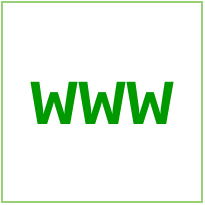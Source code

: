 <mxGraphModel dx="642" dy="1116" grid="1" gridSize="10" guides="1" tooltips="1" connect="1" arrows="1" fold="1" page="1" pageScale="1" pageWidth="30" pageHeight="30" background="#ffffff"><root><mxCell id="0"/><mxCell id="1" parent="0"/><mxCell id="4" value="" style="group" vertex="1" connectable="0" parent="1"><mxGeometry x="10" y="10" width="100" height="100" as="geometry"/></mxCell><mxCell id="3" value="" style="rounded=0;whiteSpace=wrap;html=1;labelBorderColor=#97D077;strokeColor=#97D077;" vertex="1" parent="4"><mxGeometry width="100" height="100" as="geometry"/></mxCell><mxCell id="2" value="&lt;font face=&quot;Courier New&quot; style=&quot;font-size: 12px&quot; color=&quot;#009900&quot;&gt;&lt;b style=&quot;font-size: 40px&quot;&gt;www&lt;/b&gt;&lt;/font&gt;" style="text;html=1;strokeColor=none;fillColor=none;align=center;verticalAlign=middle;whiteSpace=wrap;rounded=0;fontSize=12;fontColor=#97D077;" vertex="1" parent="4"><mxGeometry x="30" y="40" width="40" height="20" as="geometry"/></mxCell></root></mxGraphModel>